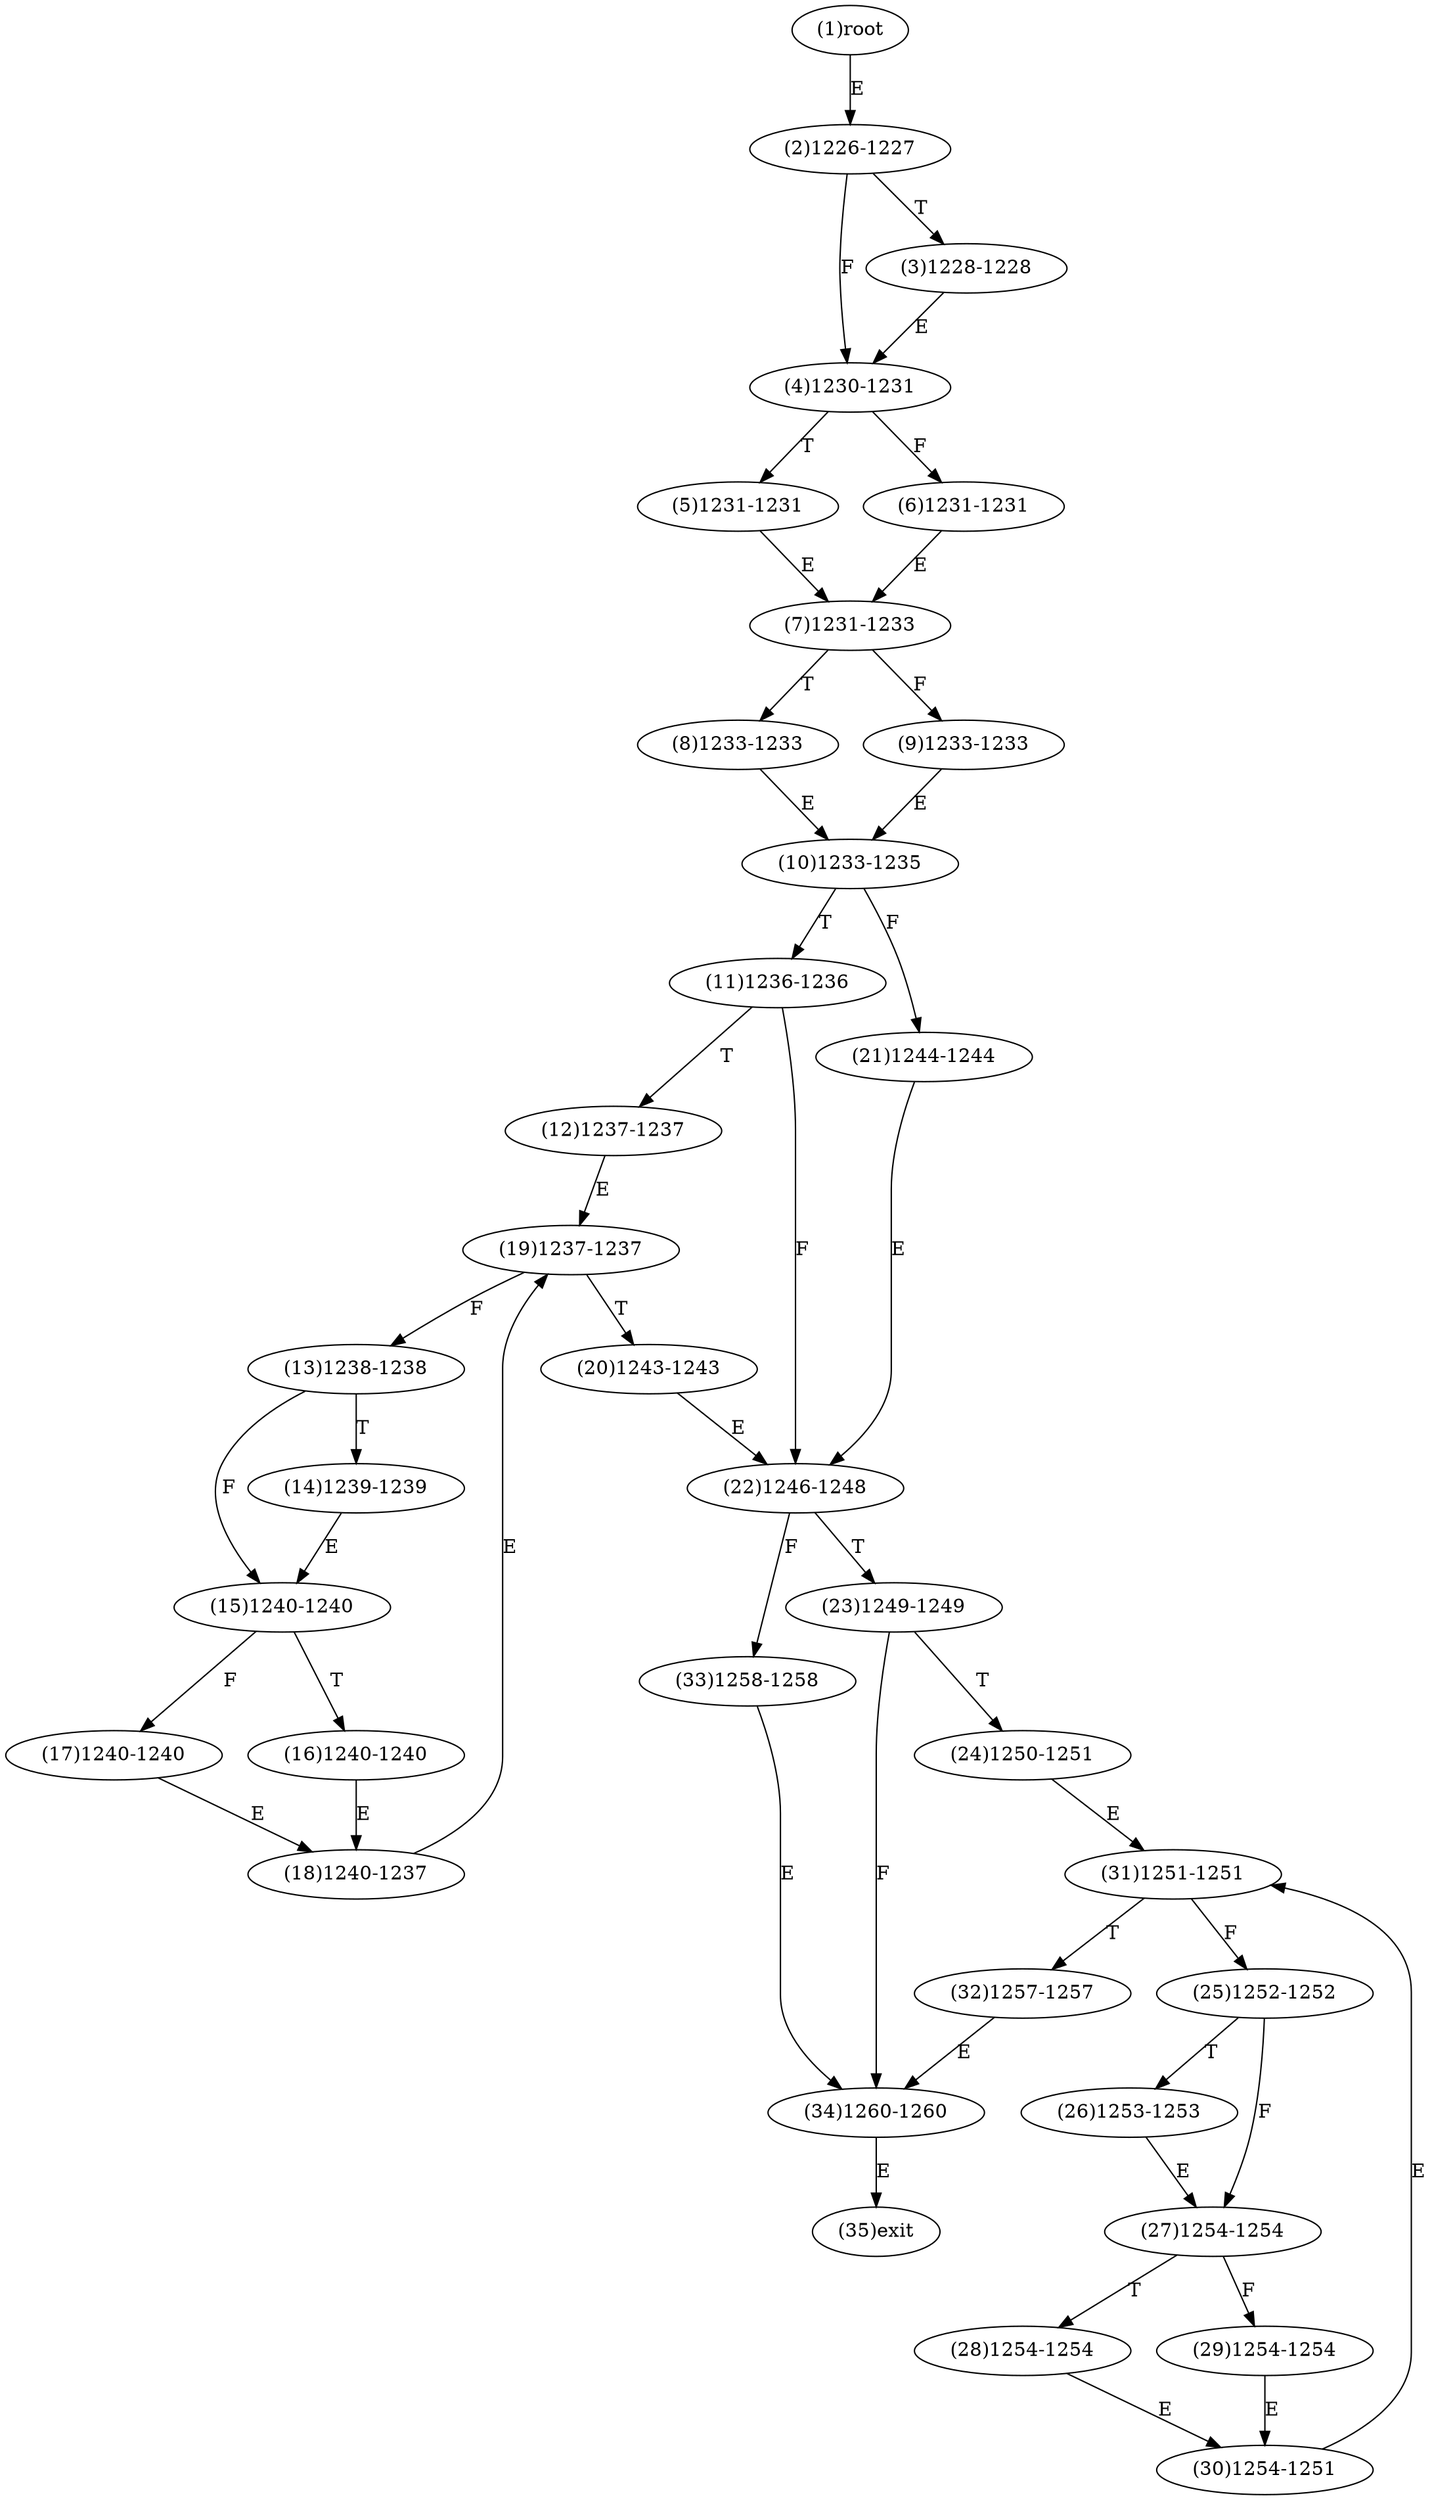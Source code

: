 digraph "" { 
1[ label="(1)root"];
2[ label="(2)1226-1227"];
3[ label="(3)1228-1228"];
4[ label="(4)1230-1231"];
5[ label="(5)1231-1231"];
6[ label="(6)1231-1231"];
7[ label="(7)1231-1233"];
8[ label="(8)1233-1233"];
9[ label="(9)1233-1233"];
10[ label="(10)1233-1235"];
11[ label="(11)1236-1236"];
12[ label="(12)1237-1237"];
13[ label="(13)1238-1238"];
14[ label="(14)1239-1239"];
15[ label="(15)1240-1240"];
17[ label="(17)1240-1240"];
16[ label="(16)1240-1240"];
19[ label="(19)1237-1237"];
18[ label="(18)1240-1237"];
21[ label="(21)1244-1244"];
20[ label="(20)1243-1243"];
23[ label="(23)1249-1249"];
22[ label="(22)1246-1248"];
25[ label="(25)1252-1252"];
24[ label="(24)1250-1251"];
27[ label="(27)1254-1254"];
26[ label="(26)1253-1253"];
29[ label="(29)1254-1254"];
28[ label="(28)1254-1254"];
31[ label="(31)1251-1251"];
30[ label="(30)1254-1251"];
34[ label="(34)1260-1260"];
35[ label="(35)exit"];
32[ label="(32)1257-1257"];
33[ label="(33)1258-1258"];
1->2[ label="E"];
2->4[ label="F"];
2->3[ label="T"];
3->4[ label="E"];
4->6[ label="F"];
4->5[ label="T"];
5->7[ label="E"];
6->7[ label="E"];
7->9[ label="F"];
7->8[ label="T"];
8->10[ label="E"];
9->10[ label="E"];
10->21[ label="F"];
10->11[ label="T"];
11->22[ label="F"];
11->12[ label="T"];
12->19[ label="E"];
13->15[ label="F"];
13->14[ label="T"];
14->15[ label="E"];
15->17[ label="F"];
15->16[ label="T"];
16->18[ label="E"];
17->18[ label="E"];
18->19[ label="E"];
19->13[ label="F"];
19->20[ label="T"];
20->22[ label="E"];
21->22[ label="E"];
22->33[ label="F"];
22->23[ label="T"];
23->34[ label="F"];
23->24[ label="T"];
24->31[ label="E"];
25->27[ label="F"];
25->26[ label="T"];
26->27[ label="E"];
27->29[ label="F"];
27->28[ label="T"];
28->30[ label="E"];
29->30[ label="E"];
30->31[ label="E"];
31->25[ label="F"];
31->32[ label="T"];
32->34[ label="E"];
33->34[ label="E"];
34->35[ label="E"];
}